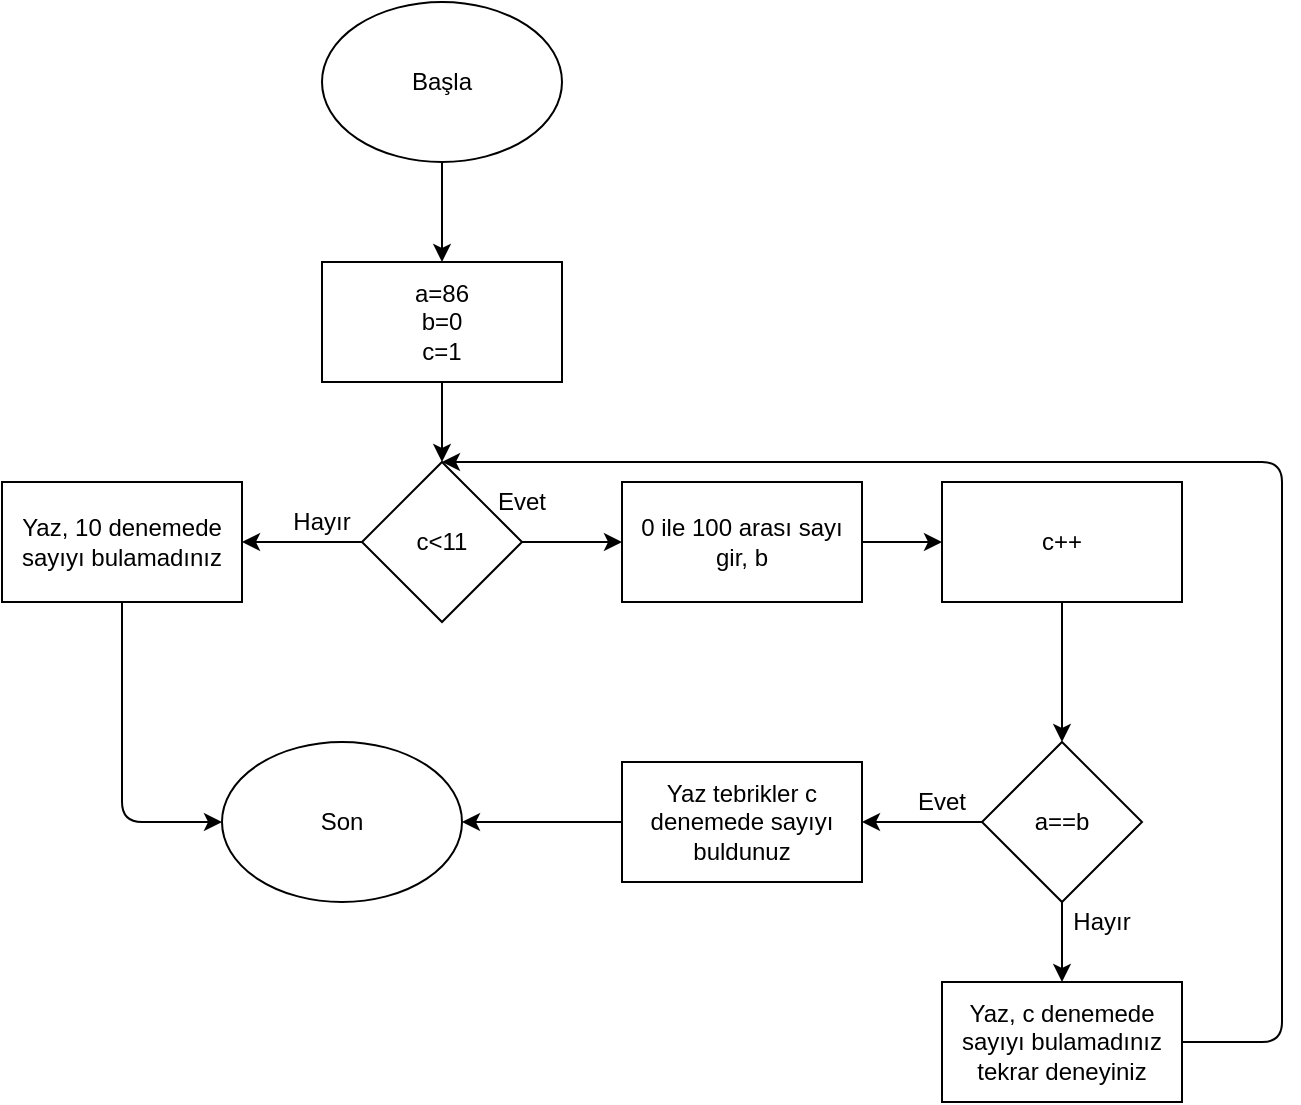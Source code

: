 <mxfile version="13.9.9" type="device"><diagram id="0rs26XzHFzCfvvTliijM" name="Sayfa -1"><mxGraphModel dx="1086" dy="846" grid="1" gridSize="10" guides="1" tooltips="1" connect="1" arrows="1" fold="1" page="1" pageScale="1" pageWidth="827" pageHeight="1169" math="0" shadow="0"><root><mxCell id="0"/><mxCell id="1" parent="0"/><mxCell id="7qWd8mUZrpdvisVVkj7j-3" value="" style="edgeStyle=orthogonalEdgeStyle;rounded=0;orthogonalLoop=1;jettySize=auto;html=1;" edge="1" parent="1" source="7qWd8mUZrpdvisVVkj7j-1" target="7qWd8mUZrpdvisVVkj7j-2"><mxGeometry relative="1" as="geometry"/></mxCell><mxCell id="7qWd8mUZrpdvisVVkj7j-1" value="Başla" style="ellipse;whiteSpace=wrap;html=1;" vertex="1" parent="1"><mxGeometry x="280" y="40" width="120" height="80" as="geometry"/></mxCell><mxCell id="7qWd8mUZrpdvisVVkj7j-5" value="" style="edgeStyle=orthogonalEdgeStyle;rounded=0;orthogonalLoop=1;jettySize=auto;html=1;" edge="1" parent="1" source="7qWd8mUZrpdvisVVkj7j-2" target="7qWd8mUZrpdvisVVkj7j-4"><mxGeometry relative="1" as="geometry"/></mxCell><mxCell id="7qWd8mUZrpdvisVVkj7j-2" value="a=86&lt;br&gt;b=0&lt;br&gt;c=1" style="whiteSpace=wrap;html=1;" vertex="1" parent="1"><mxGeometry x="280" y="170" width="120" height="60" as="geometry"/></mxCell><mxCell id="7qWd8mUZrpdvisVVkj7j-7" value="" style="edgeStyle=orthogonalEdgeStyle;rounded=0;orthogonalLoop=1;jettySize=auto;html=1;" edge="1" parent="1" source="7qWd8mUZrpdvisVVkj7j-4" target="7qWd8mUZrpdvisVVkj7j-6"><mxGeometry relative="1" as="geometry"/></mxCell><mxCell id="7qWd8mUZrpdvisVVkj7j-21" value="" style="edgeStyle=orthogonalEdgeStyle;rounded=0;orthogonalLoop=1;jettySize=auto;html=1;" edge="1" parent="1" source="7qWd8mUZrpdvisVVkj7j-4" target="7qWd8mUZrpdvisVVkj7j-20"><mxGeometry relative="1" as="geometry"/></mxCell><mxCell id="7qWd8mUZrpdvisVVkj7j-4" value="c&amp;lt;11" style="rhombus;whiteSpace=wrap;html=1;" vertex="1" parent="1"><mxGeometry x="300" y="270" width="80" height="80" as="geometry"/></mxCell><mxCell id="7qWd8mUZrpdvisVVkj7j-9" value="" style="edgeStyle=orthogonalEdgeStyle;rounded=0;orthogonalLoop=1;jettySize=auto;html=1;" edge="1" parent="1" source="7qWd8mUZrpdvisVVkj7j-6" target="7qWd8mUZrpdvisVVkj7j-8"><mxGeometry relative="1" as="geometry"/></mxCell><mxCell id="7qWd8mUZrpdvisVVkj7j-6" value="0 ile 100 arası sayı&lt;br&gt;gir, b" style="whiteSpace=wrap;html=1;" vertex="1" parent="1"><mxGeometry x="430" y="280" width="120" height="60" as="geometry"/></mxCell><mxCell id="7qWd8mUZrpdvisVVkj7j-11" value="" style="edgeStyle=orthogonalEdgeStyle;rounded=0;orthogonalLoop=1;jettySize=auto;html=1;" edge="1" parent="1" source="7qWd8mUZrpdvisVVkj7j-8" target="7qWd8mUZrpdvisVVkj7j-10"><mxGeometry relative="1" as="geometry"/></mxCell><mxCell id="7qWd8mUZrpdvisVVkj7j-8" value="c++" style="whiteSpace=wrap;html=1;" vertex="1" parent="1"><mxGeometry x="590" y="280" width="120" height="60" as="geometry"/></mxCell><mxCell id="7qWd8mUZrpdvisVVkj7j-13" value="" style="edgeStyle=orthogonalEdgeStyle;rounded=0;orthogonalLoop=1;jettySize=auto;html=1;" edge="1" parent="1" source="7qWd8mUZrpdvisVVkj7j-10" target="7qWd8mUZrpdvisVVkj7j-12"><mxGeometry relative="1" as="geometry"/></mxCell><mxCell id="7qWd8mUZrpdvisVVkj7j-16" value="" style="edgeStyle=orthogonalEdgeStyle;rounded=0;orthogonalLoop=1;jettySize=auto;html=1;" edge="1" parent="1" source="7qWd8mUZrpdvisVVkj7j-10" target="7qWd8mUZrpdvisVVkj7j-15"><mxGeometry relative="1" as="geometry"/></mxCell><mxCell id="7qWd8mUZrpdvisVVkj7j-10" value="a==b" style="rhombus;whiteSpace=wrap;html=1;" vertex="1" parent="1"><mxGeometry x="610" y="410" width="80" height="80" as="geometry"/></mxCell><mxCell id="7qWd8mUZrpdvisVVkj7j-12" value="Yaz, c denemede sayıyı bulamadınız tekrar deneyiniz" style="whiteSpace=wrap;html=1;" vertex="1" parent="1"><mxGeometry x="590" y="530" width="120" height="60" as="geometry"/></mxCell><mxCell id="7qWd8mUZrpdvisVVkj7j-14" value="" style="endArrow=classic;html=1;exitX=1;exitY=0.5;exitDx=0;exitDy=0;entryX=0.5;entryY=0;entryDx=0;entryDy=0;" edge="1" parent="1" source="7qWd8mUZrpdvisVVkj7j-12" target="7qWd8mUZrpdvisVVkj7j-4"><mxGeometry width="50" height="50" relative="1" as="geometry"><mxPoint x="390" y="420" as="sourcePoint"/><mxPoint x="360" y="250" as="targetPoint"/><Array as="points"><mxPoint x="760" y="560"/><mxPoint x="760" y="270"/></Array></mxGeometry></mxCell><mxCell id="7qWd8mUZrpdvisVVkj7j-18" value="" style="edgeStyle=orthogonalEdgeStyle;rounded=0;orthogonalLoop=1;jettySize=auto;html=1;" edge="1" parent="1" source="7qWd8mUZrpdvisVVkj7j-15"><mxGeometry relative="1" as="geometry"><mxPoint x="350" y="450" as="targetPoint"/></mxGeometry></mxCell><mxCell id="7qWd8mUZrpdvisVVkj7j-15" value="Yaz tebrikler c denemede sayıyı buldunuz" style="whiteSpace=wrap;html=1;" vertex="1" parent="1"><mxGeometry x="430" y="420" width="120" height="60" as="geometry"/></mxCell><mxCell id="7qWd8mUZrpdvisVVkj7j-19" value="Son" style="ellipse;whiteSpace=wrap;html=1;" vertex="1" parent="1"><mxGeometry x="230" y="410" width="120" height="80" as="geometry"/></mxCell><mxCell id="7qWd8mUZrpdvisVVkj7j-20" value="Yaz, 10 denemede sayıyı bulamadınız" style="whiteSpace=wrap;html=1;" vertex="1" parent="1"><mxGeometry x="120" y="280" width="120" height="60" as="geometry"/></mxCell><mxCell id="7qWd8mUZrpdvisVVkj7j-22" value="" style="endArrow=classic;html=1;exitX=0.5;exitY=1;exitDx=0;exitDy=0;entryX=0;entryY=0.5;entryDx=0;entryDy=0;" edge="1" parent="1" source="7qWd8mUZrpdvisVVkj7j-20" target="7qWd8mUZrpdvisVVkj7j-19"><mxGeometry width="50" height="50" relative="1" as="geometry"><mxPoint x="390" y="400" as="sourcePoint"/><mxPoint x="440" y="350" as="targetPoint"/><Array as="points"><mxPoint x="180" y="450"/></Array></mxGeometry></mxCell><mxCell id="7qWd8mUZrpdvisVVkj7j-23" value="Evet" style="text;html=1;strokeColor=none;fillColor=none;align=center;verticalAlign=middle;whiteSpace=wrap;rounded=0;" vertex="1" parent="1"><mxGeometry x="360" y="280" width="40" height="20" as="geometry"/></mxCell><mxCell id="7qWd8mUZrpdvisVVkj7j-24" value="Hayır" style="text;html=1;strokeColor=none;fillColor=none;align=center;verticalAlign=middle;whiteSpace=wrap;rounded=0;" vertex="1" parent="1"><mxGeometry x="260" y="290" width="40" height="20" as="geometry"/></mxCell><mxCell id="7qWd8mUZrpdvisVVkj7j-25" value="Hayır" style="text;html=1;strokeColor=none;fillColor=none;align=center;verticalAlign=middle;whiteSpace=wrap;rounded=0;" vertex="1" parent="1"><mxGeometry x="650" y="490" width="40" height="20" as="geometry"/></mxCell><mxCell id="7qWd8mUZrpdvisVVkj7j-26" value="Evet" style="text;html=1;strokeColor=none;fillColor=none;align=center;verticalAlign=middle;whiteSpace=wrap;rounded=0;" vertex="1" parent="1"><mxGeometry x="570" y="430" width="40" height="20" as="geometry"/></mxCell></root></mxGraphModel></diagram></mxfile>